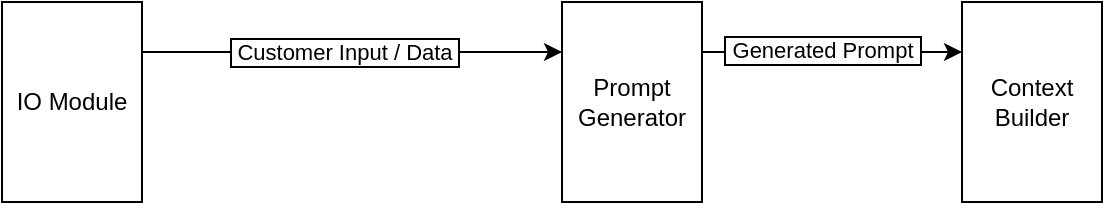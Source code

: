 <mxfile version="25.0.1">
  <diagram name="Page-1" id="oVn04cqjI4I9JJedJ097">
    <mxGraphModel dx="1434" dy="785" grid="1" gridSize="10" guides="1" tooltips="1" connect="1" arrows="1" fold="1" page="1" pageScale="1" pageWidth="850" pageHeight="1100" math="0" shadow="0">
      <root>
        <mxCell id="0" />
        <mxCell id="1" parent="0" />
        <mxCell id="-5lLzuhtgs18jf8ZroVW-4" style="edgeStyle=orthogonalEdgeStyle;rounded=1;orthogonalLoop=1;jettySize=auto;html=1;exitX=1;exitY=0.25;exitDx=0;exitDy=0;entryX=0;entryY=0.25;entryDx=0;entryDy=0;curved=0;" edge="1" parent="1" source="-5lLzuhtgs18jf8ZroVW-1" target="-5lLzuhtgs18jf8ZroVW-2">
          <mxGeometry relative="1" as="geometry" />
        </mxCell>
        <mxCell id="-5lLzuhtgs18jf8ZroVW-6" value="&amp;nbsp;Customer Input / Data&amp;nbsp;" style="edgeLabel;html=1;align=center;verticalAlign=middle;resizable=0;points=[];labelBorderColor=default;" vertex="1" connectable="0" parent="-5lLzuhtgs18jf8ZroVW-4">
          <mxGeometry x="-0.414" relative="1" as="geometry">
            <mxPoint x="39" as="offset" />
          </mxGeometry>
        </mxCell>
        <mxCell id="-5lLzuhtgs18jf8ZroVW-1" value="IO Module" style="rounded=0;whiteSpace=wrap;html=1;" vertex="1" parent="1">
          <mxGeometry x="50" y="220" width="70" height="100" as="geometry" />
        </mxCell>
        <mxCell id="-5lLzuhtgs18jf8ZroVW-5" style="edgeStyle=orthogonalEdgeStyle;rounded=1;orthogonalLoop=1;jettySize=auto;html=1;exitX=1;exitY=0.25;exitDx=0;exitDy=0;entryX=0;entryY=0.25;entryDx=0;entryDy=0;curved=0;" edge="1" parent="1" source="-5lLzuhtgs18jf8ZroVW-2" target="-5lLzuhtgs18jf8ZroVW-3">
          <mxGeometry relative="1" as="geometry" />
        </mxCell>
        <mxCell id="-5lLzuhtgs18jf8ZroVW-7" value="&amp;nbsp;Generated Prompt&amp;nbsp;" style="edgeLabel;html=1;align=center;verticalAlign=middle;resizable=0;points=[];labelBorderColor=default;" vertex="1" connectable="0" parent="-5lLzuhtgs18jf8ZroVW-5">
          <mxGeometry x="-0.385" y="-4" relative="1" as="geometry">
            <mxPoint x="20" y="-5" as="offset" />
          </mxGeometry>
        </mxCell>
        <mxCell id="-5lLzuhtgs18jf8ZroVW-2" value="Prompt Generator" style="rounded=0;whiteSpace=wrap;html=1;" vertex="1" parent="1">
          <mxGeometry x="330" y="220" width="70" height="100" as="geometry" />
        </mxCell>
        <mxCell id="-5lLzuhtgs18jf8ZroVW-3" value="Context Builder" style="rounded=0;whiteSpace=wrap;html=1;" vertex="1" parent="1">
          <mxGeometry x="530" y="220" width="70" height="100" as="geometry" />
        </mxCell>
      </root>
    </mxGraphModel>
  </diagram>
</mxfile>
